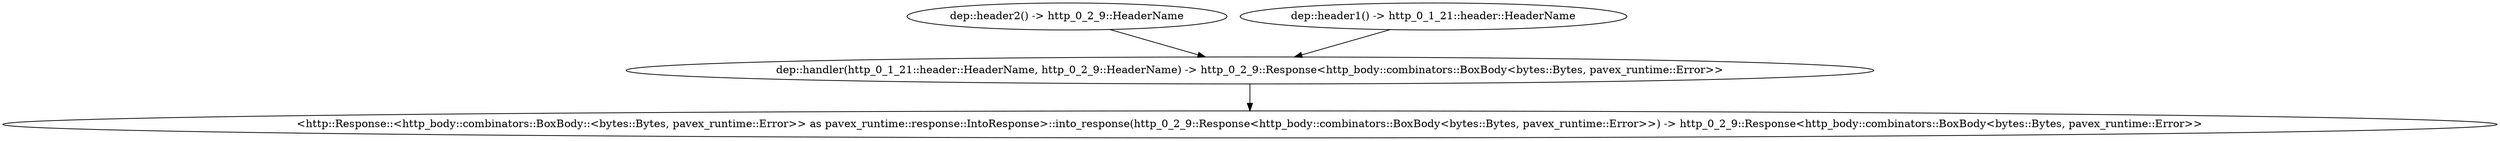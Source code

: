 digraph "GET /handler" {
    0 [ label = "dep::handler(http_0_1_21::header::HeaderName, http_0_2_9::HeaderName) -> http_0_2_9::Response<http_body::combinators::BoxBody<bytes::Bytes, pavex_runtime::Error>>"]
    1 [ label = "dep::header2() -> http_0_2_9::HeaderName"]
    2 [ label = "dep::header1() -> http_0_1_21::header::HeaderName"]
    3 [ label = "<http::Response::<http_body::combinators::BoxBody::<bytes::Bytes, pavex_runtime::Error>> as pavex_runtime::response::IntoResponse>::into_response(http_0_2_9::Response<http_body::combinators::BoxBody<bytes::Bytes, pavex_runtime::Error>>) -> http_0_2_9::Response<http_body::combinators::BoxBody<bytes::Bytes, pavex_runtime::Error>>"]
    1 -> 0 [ ]
    2 -> 0 [ ]
    0 -> 3 [ ]
}
digraph app_state {
    0 [ label = "crate::ApplicationState() -> crate::ApplicationState"]
}